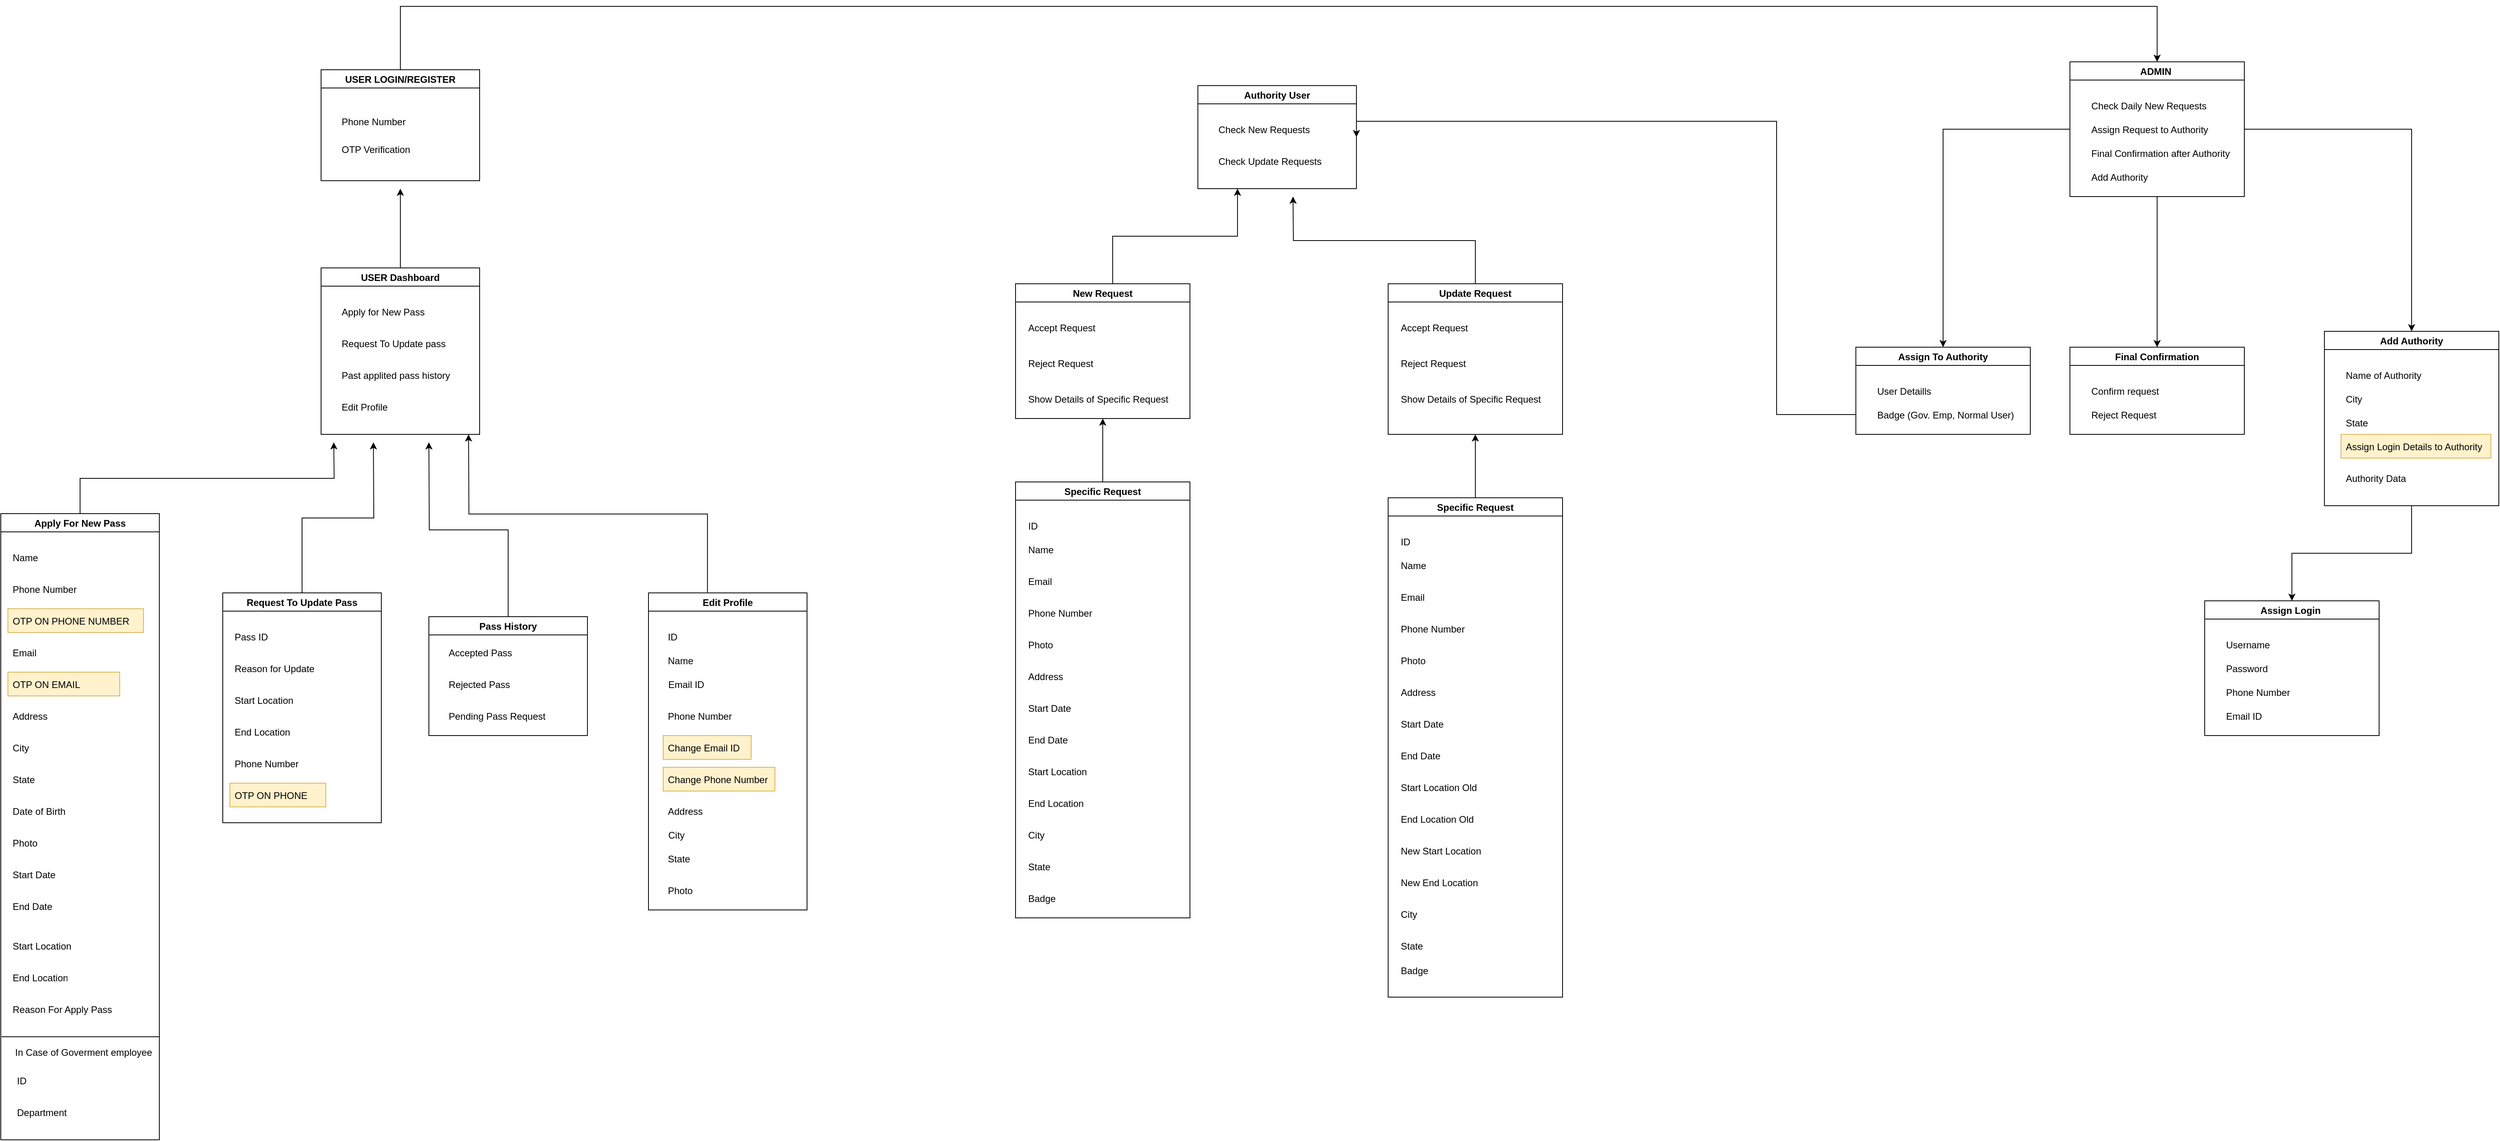 <mxfile version="16.5.1" type="device"><diagram id="7VQNl76mam01IdnFGiZD" name="Page-1"><mxGraphModel dx="2597" dy="597" grid="1" gridSize="10" guides="1" tooltips="1" connect="1" arrows="1" fold="1" page="1" pageScale="1" pageWidth="827" pageHeight="1169" math="0" shadow="0"><root><mxCell id="0"/><mxCell id="1" parent="0"/><mxCell id="PYWZmhZP_aeO1M8p3c6D-1" value="Authority User" style="swimlane;" parent="1" vertex="1"><mxGeometry x="80" y="190" width="200" height="130" as="geometry"/></mxCell><mxCell id="PYWZmhZP_aeO1M8p3c6D-2" value="Check New Requests" style="text;strokeColor=none;fillColor=none;align=left;verticalAlign=middle;spacingLeft=4;spacingRight=4;overflow=hidden;points=[[0,0.5],[1,0.5]];portConstraint=eastwest;rotatable=0;" parent="PYWZmhZP_aeO1M8p3c6D-1" vertex="1"><mxGeometry x="20" y="40" width="150" height="30" as="geometry"/></mxCell><mxCell id="PYWZmhZP_aeO1M8p3c6D-3" value="Check Update Requests" style="text;strokeColor=none;fillColor=none;align=left;verticalAlign=middle;spacingLeft=4;spacingRight=4;overflow=hidden;points=[[0,0.5],[1,0.5]];portConstraint=eastwest;rotatable=0;" parent="PYWZmhZP_aeO1M8p3c6D-1" vertex="1"><mxGeometry x="20" y="80" width="160" height="30" as="geometry"/></mxCell><mxCell id="PYWZmhZP_aeO1M8p3c6D-200" style="edgeStyle=orthogonalEdgeStyle;rounded=0;orthogonalLoop=1;jettySize=auto;html=1;entryX=0.25;entryY=1;entryDx=0;entryDy=0;exitX=0.557;exitY=-0.002;exitDx=0;exitDy=0;exitPerimeter=0;" parent="1" source="PYWZmhZP_aeO1M8p3c6D-5" target="PYWZmhZP_aeO1M8p3c6D-1" edge="1"><mxGeometry relative="1" as="geometry"/></mxCell><mxCell id="PYWZmhZP_aeO1M8p3c6D-5" value="New Request" style="swimlane;" parent="1" vertex="1"><mxGeometry x="-150" y="440" width="220" height="170" as="geometry"/></mxCell><mxCell id="PYWZmhZP_aeO1M8p3c6D-7" value="Accept Request" style="text;strokeColor=none;fillColor=none;align=left;verticalAlign=middle;spacingLeft=4;spacingRight=4;overflow=hidden;points=[[0,0.5],[1,0.5]];portConstraint=eastwest;rotatable=0;" parent="PYWZmhZP_aeO1M8p3c6D-5" vertex="1"><mxGeometry x="10" y="40" width="110" height="30" as="geometry"/></mxCell><mxCell id="PYWZmhZP_aeO1M8p3c6D-8" value="Reject Request" style="text;strokeColor=none;fillColor=none;align=left;verticalAlign=middle;spacingLeft=4;spacingRight=4;overflow=hidden;points=[[0,0.5],[1,0.5]];portConstraint=eastwest;rotatable=0;" parent="PYWZmhZP_aeO1M8p3c6D-5" vertex="1"><mxGeometry x="10" y="85" width="120" height="30" as="geometry"/></mxCell><mxCell id="PYWZmhZP_aeO1M8p3c6D-9" value="Show Details of Specific Request" style="text;strokeColor=none;fillColor=none;align=left;verticalAlign=middle;spacingLeft=4;spacingRight=4;overflow=hidden;points=[[0,0.5],[1,0.5]];portConstraint=eastwest;rotatable=0;" parent="PYWZmhZP_aeO1M8p3c6D-5" vertex="1"><mxGeometry x="10" y="130" width="190" height="30" as="geometry"/></mxCell><mxCell id="PYWZmhZP_aeO1M8p3c6D-201" style="edgeStyle=orthogonalEdgeStyle;rounded=0;orthogonalLoop=1;jettySize=auto;html=1;exitX=0.5;exitY=0;exitDx=0;exitDy=0;" parent="1" source="PYWZmhZP_aeO1M8p3c6D-12" edge="1"><mxGeometry relative="1" as="geometry"><mxPoint x="200" y="330" as="targetPoint"/></mxGeometry></mxCell><mxCell id="PYWZmhZP_aeO1M8p3c6D-12" value="Update Request" style="swimlane;" parent="1" vertex="1"><mxGeometry x="320" y="440" width="220" height="190" as="geometry"/></mxCell><mxCell id="PYWZmhZP_aeO1M8p3c6D-13" value="Accept Request" style="text;strokeColor=none;fillColor=none;align=left;verticalAlign=middle;spacingLeft=4;spacingRight=4;overflow=hidden;points=[[0,0.5],[1,0.5]];portConstraint=eastwest;rotatable=0;" parent="PYWZmhZP_aeO1M8p3c6D-12" vertex="1"><mxGeometry x="10" y="40" width="110" height="30" as="geometry"/></mxCell><mxCell id="PYWZmhZP_aeO1M8p3c6D-14" value="Reject Request" style="text;strokeColor=none;fillColor=none;align=left;verticalAlign=middle;spacingLeft=4;spacingRight=4;overflow=hidden;points=[[0,0.5],[1,0.5]];portConstraint=eastwest;rotatable=0;" parent="PYWZmhZP_aeO1M8p3c6D-12" vertex="1"><mxGeometry x="10" y="85" width="120" height="30" as="geometry"/></mxCell><mxCell id="PYWZmhZP_aeO1M8p3c6D-15" value="Show Details of Specific Request" style="text;strokeColor=none;fillColor=none;align=left;verticalAlign=middle;spacingLeft=4;spacingRight=4;overflow=hidden;points=[[0,0.5],[1,0.5]];portConstraint=eastwest;rotatable=0;" parent="PYWZmhZP_aeO1M8p3c6D-12" vertex="1"><mxGeometry x="10" y="130" width="190" height="30" as="geometry"/></mxCell><mxCell id="PYWZmhZP_aeO1M8p3c6D-198" style="edgeStyle=orthogonalEdgeStyle;rounded=0;orthogonalLoop=1;jettySize=auto;html=1;entryX=0.5;entryY=1;entryDx=0;entryDy=0;" parent="1" source="PYWZmhZP_aeO1M8p3c6D-17" target="PYWZmhZP_aeO1M8p3c6D-5" edge="1"><mxGeometry relative="1" as="geometry"/></mxCell><mxCell id="PYWZmhZP_aeO1M8p3c6D-17" value="Specific Request" style="swimlane;startSize=23;" parent="1" vertex="1"><mxGeometry x="-150" y="690" width="220" height="550" as="geometry"/></mxCell><mxCell id="PYWZmhZP_aeO1M8p3c6D-18" value="ID" style="text;strokeColor=none;fillColor=none;align=left;verticalAlign=middle;spacingLeft=4;spacingRight=4;overflow=hidden;points=[[0,0.5],[1,0.5]];portConstraint=eastwest;rotatable=0;" parent="PYWZmhZP_aeO1M8p3c6D-17" vertex="1"><mxGeometry x="10" y="40" width="110" height="30" as="geometry"/></mxCell><mxCell id="PYWZmhZP_aeO1M8p3c6D-19" value="Name" style="text;strokeColor=none;fillColor=none;align=left;verticalAlign=middle;spacingLeft=4;spacingRight=4;overflow=hidden;points=[[0,0.5],[1,0.5]];portConstraint=eastwest;rotatable=0;" parent="PYWZmhZP_aeO1M8p3c6D-17" vertex="1"><mxGeometry x="10" y="70" width="120" height="30" as="geometry"/></mxCell><mxCell id="PYWZmhZP_aeO1M8p3c6D-20" value="Email" style="text;strokeColor=none;fillColor=none;align=left;verticalAlign=middle;spacingLeft=4;spacingRight=4;overflow=hidden;points=[[0,0.5],[1,0.5]];portConstraint=eastwest;rotatable=0;" parent="PYWZmhZP_aeO1M8p3c6D-17" vertex="1"><mxGeometry x="10" y="110" width="190" height="30" as="geometry"/></mxCell><mxCell id="PYWZmhZP_aeO1M8p3c6D-24" value="Photo" style="text;strokeColor=none;fillColor=none;align=left;verticalAlign=middle;spacingLeft=4;spacingRight=4;overflow=hidden;points=[[0,0.5],[1,0.5]];portConstraint=eastwest;rotatable=0;" parent="PYWZmhZP_aeO1M8p3c6D-17" vertex="1"><mxGeometry x="10" y="190" width="190" height="30" as="geometry"/></mxCell><mxCell id="PYWZmhZP_aeO1M8p3c6D-23" value="Address" style="text;strokeColor=none;fillColor=none;align=left;verticalAlign=middle;spacingLeft=4;spacingRight=4;overflow=hidden;points=[[0,0.5],[1,0.5]];portConstraint=eastwest;rotatable=0;" parent="PYWZmhZP_aeO1M8p3c6D-17" vertex="1"><mxGeometry x="10" y="230" width="190" height="30" as="geometry"/></mxCell><mxCell id="PYWZmhZP_aeO1M8p3c6D-22" value="Phone Number" style="text;strokeColor=none;fillColor=none;align=left;verticalAlign=middle;spacingLeft=4;spacingRight=4;overflow=hidden;points=[[0,0.5],[1,0.5]];portConstraint=eastwest;rotatable=0;" parent="PYWZmhZP_aeO1M8p3c6D-17" vertex="1"><mxGeometry x="10" y="150" width="190" height="30" as="geometry"/></mxCell><mxCell id="PYWZmhZP_aeO1M8p3c6D-25" value="Start Date" style="text;strokeColor=none;fillColor=none;align=left;verticalAlign=middle;spacingLeft=4;spacingRight=4;overflow=hidden;points=[[0,0.5],[1,0.5]];portConstraint=eastwest;rotatable=0;" parent="PYWZmhZP_aeO1M8p3c6D-17" vertex="1"><mxGeometry x="10" y="270" width="190" height="30" as="geometry"/></mxCell><mxCell id="PYWZmhZP_aeO1M8p3c6D-26" value="End Date" style="text;strokeColor=none;fillColor=none;align=left;verticalAlign=middle;spacingLeft=4;spacingRight=4;overflow=hidden;points=[[0,0.5],[1,0.5]];portConstraint=eastwest;rotatable=0;" parent="PYWZmhZP_aeO1M8p3c6D-17" vertex="1"><mxGeometry x="10" y="310" width="190" height="30" as="geometry"/></mxCell><mxCell id="PYWZmhZP_aeO1M8p3c6D-27" value="Start Location" style="text;strokeColor=none;fillColor=none;align=left;verticalAlign=middle;spacingLeft=4;spacingRight=4;overflow=hidden;points=[[0,0.5],[1,0.5]];portConstraint=eastwest;rotatable=0;" parent="PYWZmhZP_aeO1M8p3c6D-17" vertex="1"><mxGeometry x="10" y="350" width="190" height="30" as="geometry"/></mxCell><mxCell id="PYWZmhZP_aeO1M8p3c6D-28" value="End Location" style="text;strokeColor=none;fillColor=none;align=left;verticalAlign=middle;spacingLeft=4;spacingRight=4;overflow=hidden;points=[[0,0.5],[1,0.5]];portConstraint=eastwest;rotatable=0;" parent="PYWZmhZP_aeO1M8p3c6D-17" vertex="1"><mxGeometry x="10" y="390" width="190" height="30" as="geometry"/></mxCell><mxCell id="PYWZmhZP_aeO1M8p3c6D-30" value="City" style="text;strokeColor=none;fillColor=none;align=left;verticalAlign=middle;spacingLeft=4;spacingRight=4;overflow=hidden;points=[[0,0.5],[1,0.5]];portConstraint=eastwest;rotatable=0;" parent="PYWZmhZP_aeO1M8p3c6D-17" vertex="1"><mxGeometry x="10" y="430" width="190" height="30" as="geometry"/></mxCell><mxCell id="PYWZmhZP_aeO1M8p3c6D-31" value="State" style="text;strokeColor=none;fillColor=none;align=left;verticalAlign=middle;spacingLeft=4;spacingRight=4;overflow=hidden;points=[[0,0.5],[1,0.5]];portConstraint=eastwest;rotatable=0;" parent="PYWZmhZP_aeO1M8p3c6D-17" vertex="1"><mxGeometry x="10" y="470" width="190" height="30" as="geometry"/></mxCell><mxCell id="PYWZmhZP_aeO1M8p3c6D-160" value="Badge" style="text;strokeColor=none;fillColor=none;align=left;verticalAlign=middle;spacingLeft=4;spacingRight=4;overflow=hidden;points=[[0,0.5],[1,0.5]];portConstraint=eastwest;rotatable=0;" parent="PYWZmhZP_aeO1M8p3c6D-17" vertex="1"><mxGeometry x="10" y="510" width="190" height="30" as="geometry"/></mxCell><mxCell id="PYWZmhZP_aeO1M8p3c6D-199" style="edgeStyle=orthogonalEdgeStyle;rounded=0;orthogonalLoop=1;jettySize=auto;html=1;entryX=0.5;entryY=1;entryDx=0;entryDy=0;" parent="1" source="PYWZmhZP_aeO1M8p3c6D-32" target="PYWZmhZP_aeO1M8p3c6D-12" edge="1"><mxGeometry relative="1" as="geometry"/></mxCell><mxCell id="PYWZmhZP_aeO1M8p3c6D-32" value="Specific Request" style="swimlane;startSize=23;" parent="1" vertex="1"><mxGeometry x="320" y="710" width="220" height="630" as="geometry"/></mxCell><mxCell id="PYWZmhZP_aeO1M8p3c6D-33" value="ID" style="text;strokeColor=none;fillColor=none;align=left;verticalAlign=middle;spacingLeft=4;spacingRight=4;overflow=hidden;points=[[0,0.5],[1,0.5]];portConstraint=eastwest;rotatable=0;" parent="PYWZmhZP_aeO1M8p3c6D-32" vertex="1"><mxGeometry x="10" y="40" width="110" height="30" as="geometry"/></mxCell><mxCell id="PYWZmhZP_aeO1M8p3c6D-34" value="Name" style="text;strokeColor=none;fillColor=none;align=left;verticalAlign=middle;spacingLeft=4;spacingRight=4;overflow=hidden;points=[[0,0.5],[1,0.5]];portConstraint=eastwest;rotatable=0;" parent="PYWZmhZP_aeO1M8p3c6D-32" vertex="1"><mxGeometry x="10" y="70" width="120" height="30" as="geometry"/></mxCell><mxCell id="PYWZmhZP_aeO1M8p3c6D-35" value="Email" style="text;strokeColor=none;fillColor=none;align=left;verticalAlign=middle;spacingLeft=4;spacingRight=4;overflow=hidden;points=[[0,0.5],[1,0.5]];portConstraint=eastwest;rotatable=0;" parent="PYWZmhZP_aeO1M8p3c6D-32" vertex="1"><mxGeometry x="10" y="110" width="190" height="30" as="geometry"/></mxCell><mxCell id="PYWZmhZP_aeO1M8p3c6D-36" value="Photo" style="text;strokeColor=none;fillColor=none;align=left;verticalAlign=middle;spacingLeft=4;spacingRight=4;overflow=hidden;points=[[0,0.5],[1,0.5]];portConstraint=eastwest;rotatable=0;" parent="PYWZmhZP_aeO1M8p3c6D-32" vertex="1"><mxGeometry x="10" y="190" width="190" height="30" as="geometry"/></mxCell><mxCell id="PYWZmhZP_aeO1M8p3c6D-37" value="Address" style="text;strokeColor=none;fillColor=none;align=left;verticalAlign=middle;spacingLeft=4;spacingRight=4;overflow=hidden;points=[[0,0.5],[1,0.5]];portConstraint=eastwest;rotatable=0;" parent="PYWZmhZP_aeO1M8p3c6D-32" vertex="1"><mxGeometry x="10" y="230" width="190" height="30" as="geometry"/></mxCell><mxCell id="PYWZmhZP_aeO1M8p3c6D-38" value="Phone Number" style="text;strokeColor=none;fillColor=none;align=left;verticalAlign=middle;spacingLeft=4;spacingRight=4;overflow=hidden;points=[[0,0.5],[1,0.5]];portConstraint=eastwest;rotatable=0;" parent="PYWZmhZP_aeO1M8p3c6D-32" vertex="1"><mxGeometry x="10" y="150" width="190" height="30" as="geometry"/></mxCell><mxCell id="PYWZmhZP_aeO1M8p3c6D-39" value="Start Date" style="text;strokeColor=none;fillColor=none;align=left;verticalAlign=middle;spacingLeft=4;spacingRight=4;overflow=hidden;points=[[0,0.5],[1,0.5]];portConstraint=eastwest;rotatable=0;" parent="PYWZmhZP_aeO1M8p3c6D-32" vertex="1"><mxGeometry x="10" y="270" width="190" height="30" as="geometry"/></mxCell><mxCell id="PYWZmhZP_aeO1M8p3c6D-40" value="End Date" style="text;strokeColor=none;fillColor=none;align=left;verticalAlign=middle;spacingLeft=4;spacingRight=4;overflow=hidden;points=[[0,0.5],[1,0.5]];portConstraint=eastwest;rotatable=0;" parent="PYWZmhZP_aeO1M8p3c6D-32" vertex="1"><mxGeometry x="10" y="310" width="190" height="30" as="geometry"/></mxCell><mxCell id="PYWZmhZP_aeO1M8p3c6D-41" value="Start Location Old" style="text;strokeColor=none;fillColor=none;align=left;verticalAlign=middle;spacingLeft=4;spacingRight=4;overflow=hidden;points=[[0,0.5],[1,0.5]];portConstraint=eastwest;rotatable=0;" parent="PYWZmhZP_aeO1M8p3c6D-32" vertex="1"><mxGeometry x="10" y="350" width="190" height="30" as="geometry"/></mxCell><mxCell id="PYWZmhZP_aeO1M8p3c6D-42" value="End Location Old" style="text;strokeColor=none;fillColor=none;align=left;verticalAlign=middle;spacingLeft=4;spacingRight=4;overflow=hidden;points=[[0,0.5],[1,0.5]];portConstraint=eastwest;rotatable=0;" parent="PYWZmhZP_aeO1M8p3c6D-32" vertex="1"><mxGeometry x="10" y="390" width="190" height="30" as="geometry"/></mxCell><mxCell id="PYWZmhZP_aeO1M8p3c6D-43" value="New Start Location" style="text;strokeColor=none;fillColor=none;align=left;verticalAlign=middle;spacingLeft=4;spacingRight=4;overflow=hidden;points=[[0,0.5],[1,0.5]];portConstraint=eastwest;rotatable=0;" parent="PYWZmhZP_aeO1M8p3c6D-32" vertex="1"><mxGeometry x="10" y="430" width="190" height="30" as="geometry"/></mxCell><mxCell id="PYWZmhZP_aeO1M8p3c6D-44" value="New End Location" style="text;strokeColor=none;fillColor=none;align=left;verticalAlign=middle;spacingLeft=4;spacingRight=4;overflow=hidden;points=[[0,0.5],[1,0.5]];portConstraint=eastwest;rotatable=0;" parent="PYWZmhZP_aeO1M8p3c6D-32" vertex="1"><mxGeometry x="10" y="470" width="190" height="30" as="geometry"/></mxCell><mxCell id="PYWZmhZP_aeO1M8p3c6D-46" value="City" style="text;strokeColor=none;fillColor=none;align=left;verticalAlign=middle;spacingLeft=4;spacingRight=4;overflow=hidden;points=[[0,0.5],[1,0.5]];portConstraint=eastwest;rotatable=0;" parent="PYWZmhZP_aeO1M8p3c6D-32" vertex="1"><mxGeometry x="10" y="510" width="190" height="30" as="geometry"/></mxCell><mxCell id="PYWZmhZP_aeO1M8p3c6D-47" value="State" style="text;strokeColor=none;fillColor=none;align=left;verticalAlign=middle;spacingLeft=4;spacingRight=4;overflow=hidden;points=[[0,0.5],[1,0.5]];portConstraint=eastwest;rotatable=0;" parent="PYWZmhZP_aeO1M8p3c6D-32" vertex="1"><mxGeometry x="10" y="550" width="190" height="30" as="geometry"/></mxCell><mxCell id="PYWZmhZP_aeO1M8p3c6D-161" value="Badge" style="text;strokeColor=none;fillColor=none;align=left;verticalAlign=middle;spacingLeft=4;spacingRight=4;overflow=hidden;points=[[0,0.5],[1,0.5]];portConstraint=eastwest;rotatable=0;" parent="PYWZmhZP_aeO1M8p3c6D-32" vertex="1"><mxGeometry x="10" y="581" width="190" height="30" as="geometry"/></mxCell><mxCell id="PYWZmhZP_aeO1M8p3c6D-190" style="edgeStyle=orthogonalEdgeStyle;rounded=0;orthogonalLoop=1;jettySize=auto;html=1;entryX=0.5;entryY=0;entryDx=0;entryDy=0;" parent="1" source="PYWZmhZP_aeO1M8p3c6D-105" target="PYWZmhZP_aeO1M8p3c6D-159" edge="1"><mxGeometry relative="1" as="geometry"><Array as="points"><mxPoint x="-926" y="90"/><mxPoint x="1290" y="90"/></Array></mxGeometry></mxCell><mxCell id="PYWZmhZP_aeO1M8p3c6D-105" value="USER LOGIN/REGISTER" style="swimlane;" parent="1" vertex="1"><mxGeometry x="-1026" y="170" width="200" height="140" as="geometry"/></mxCell><mxCell id="PYWZmhZP_aeO1M8p3c6D-106" value="Phone Number" style="text;strokeColor=none;fillColor=none;align=left;verticalAlign=middle;spacingLeft=4;spacingRight=4;overflow=hidden;points=[[0,0.5],[1,0.5]];portConstraint=eastwest;rotatable=0;" parent="PYWZmhZP_aeO1M8p3c6D-105" vertex="1"><mxGeometry x="20" y="50" width="110" height="30" as="geometry"/></mxCell><mxCell id="PYWZmhZP_aeO1M8p3c6D-107" value="OTP Verification" style="text;strokeColor=none;fillColor=none;align=left;verticalAlign=middle;spacingLeft=4;spacingRight=4;overflow=hidden;points=[[0,0.5],[1,0.5]];portConstraint=eastwest;rotatable=0;" parent="PYWZmhZP_aeO1M8p3c6D-105" vertex="1"><mxGeometry x="20" y="85" width="110" height="30" as="geometry"/></mxCell><mxCell id="PYWZmhZP_aeO1M8p3c6D-175" style="edgeStyle=orthogonalEdgeStyle;rounded=0;orthogonalLoop=1;jettySize=auto;html=1;" parent="1" source="PYWZmhZP_aeO1M8p3c6D-112" edge="1"><mxGeometry relative="1" as="geometry"><mxPoint x="-926.0" y="320" as="targetPoint"/></mxGeometry></mxCell><mxCell id="PYWZmhZP_aeO1M8p3c6D-112" value="USER Dashboard" style="swimlane;" parent="1" vertex="1"><mxGeometry x="-1026" y="420" width="200" height="210" as="geometry"/></mxCell><mxCell id="PYWZmhZP_aeO1M8p3c6D-113" value="Apply for New Pass" style="text;strokeColor=none;fillColor=none;align=left;verticalAlign=middle;spacingLeft=4;spacingRight=4;overflow=hidden;points=[[0,0.5],[1,0.5]];portConstraint=eastwest;rotatable=0;" parent="PYWZmhZP_aeO1M8p3c6D-112" vertex="1"><mxGeometry x="20" y="40" width="140" height="30" as="geometry"/></mxCell><mxCell id="PYWZmhZP_aeO1M8p3c6D-114" value="Past applited pass history" style="text;align=left;verticalAlign=middle;spacingLeft=4;spacingRight=4;overflow=hidden;points=[[0,0.5],[1,0.5]];portConstraint=eastwest;rotatable=0;" parent="PYWZmhZP_aeO1M8p3c6D-112" vertex="1"><mxGeometry x="20" y="120" width="160" height="30" as="geometry"/></mxCell><mxCell id="PYWZmhZP_aeO1M8p3c6D-115" value="Request To Update pass" style="text;strokeColor=none;fillColor=none;align=left;verticalAlign=middle;spacingLeft=4;spacingRight=4;overflow=hidden;points=[[0,0.5],[1,0.5]];portConstraint=eastwest;rotatable=0;" parent="PYWZmhZP_aeO1M8p3c6D-112" vertex="1"><mxGeometry x="20" y="80" width="150" height="30" as="geometry"/></mxCell><mxCell id="PYWZmhZP_aeO1M8p3c6D-116" value="Edit Profile" style="text;strokeColor=none;fillColor=none;align=left;verticalAlign=middle;spacingLeft=4;spacingRight=4;overflow=hidden;points=[[0,0.5],[1,0.5]];portConstraint=eastwest;rotatable=0;" parent="PYWZmhZP_aeO1M8p3c6D-112" vertex="1"><mxGeometry x="20" y="160" width="160" height="30" as="geometry"/></mxCell><mxCell id="PYWZmhZP_aeO1M8p3c6D-171" style="edgeStyle=orthogonalEdgeStyle;rounded=0;orthogonalLoop=1;jettySize=auto;html=1;exitX=0.5;exitY=0;exitDx=0;exitDy=0;" parent="1" source="PYWZmhZP_aeO1M8p3c6D-117" edge="1"><mxGeometry relative="1" as="geometry"><mxPoint x="-1010" y="640" as="targetPoint"/></mxGeometry></mxCell><mxCell id="PYWZmhZP_aeO1M8p3c6D-117" value="Apply For New Pass" style="swimlane;" parent="1" vertex="1"><mxGeometry x="-1430" y="730" width="200" height="790" as="geometry"/></mxCell><mxCell id="PYWZmhZP_aeO1M8p3c6D-118" value="Name" style="text;strokeColor=none;fillColor=none;align=left;verticalAlign=middle;spacingLeft=4;spacingRight=4;overflow=hidden;points=[[0,0.5],[1,0.5]];portConstraint=eastwest;rotatable=0;" parent="PYWZmhZP_aeO1M8p3c6D-117" vertex="1"><mxGeometry x="9" y="40" width="80" height="30" as="geometry"/></mxCell><mxCell id="PYWZmhZP_aeO1M8p3c6D-119" value="Email" style="text;strokeColor=none;fillColor=none;align=left;verticalAlign=middle;spacingLeft=4;spacingRight=4;overflow=hidden;points=[[0,0.5],[1,0.5]];portConstraint=eastwest;rotatable=0;" parent="PYWZmhZP_aeO1M8p3c6D-117" vertex="1"><mxGeometry x="9" y="160" width="80" height="30" as="geometry"/></mxCell><mxCell id="PYWZmhZP_aeO1M8p3c6D-120" value="OTP ON PHONE NUMBER" style="text;strokeColor=#d6b656;fillColor=#fff2cc;align=left;verticalAlign=middle;spacingLeft=4;spacingRight=4;overflow=hidden;points=[[0,0.5],[1,0.5]];portConstraint=eastwest;rotatable=0;" parent="PYWZmhZP_aeO1M8p3c6D-117" vertex="1"><mxGeometry x="9" y="120" width="171" height="30" as="geometry"/></mxCell><mxCell id="PYWZmhZP_aeO1M8p3c6D-121" value="Phone Number" style="text;strokeColor=none;fillColor=none;align=left;verticalAlign=middle;spacingLeft=4;spacingRight=4;overflow=hidden;points=[[0,0.5],[1,0.5]];portConstraint=eastwest;rotatable=0;" parent="PYWZmhZP_aeO1M8p3c6D-117" vertex="1"><mxGeometry x="9" y="80" width="121" height="30" as="geometry"/></mxCell><mxCell id="PYWZmhZP_aeO1M8p3c6D-122" value="OTP ON EMAIL" style="text;strokeColor=#d6b656;fillColor=#fff2cc;align=left;verticalAlign=middle;spacingLeft=4;spacingRight=4;overflow=hidden;points=[[0,0.5],[1,0.5]];portConstraint=eastwest;rotatable=0;" parent="PYWZmhZP_aeO1M8p3c6D-117" vertex="1"><mxGeometry x="9" y="200" width="141" height="30" as="geometry"/></mxCell><mxCell id="PYWZmhZP_aeO1M8p3c6D-123" value="Address" style="text;strokeColor=none;fillColor=none;align=left;verticalAlign=middle;spacingLeft=4;spacingRight=4;overflow=hidden;points=[[0,0.5],[1,0.5]];portConstraint=eastwest;rotatable=0;" parent="PYWZmhZP_aeO1M8p3c6D-117" vertex="1"><mxGeometry x="9" y="240" width="80" height="30" as="geometry"/></mxCell><mxCell id="PYWZmhZP_aeO1M8p3c6D-124" value="City" style="text;strokeColor=none;fillColor=none;align=left;verticalAlign=middle;spacingLeft=4;spacingRight=4;overflow=hidden;points=[[0,0.5],[1,0.5]];portConstraint=eastwest;rotatable=0;" parent="PYWZmhZP_aeO1M8p3c6D-117" vertex="1"><mxGeometry x="9" y="280" width="80" height="30" as="geometry"/></mxCell><mxCell id="PYWZmhZP_aeO1M8p3c6D-125" value="State" style="text;strokeColor=none;fillColor=none;align=left;verticalAlign=middle;spacingLeft=4;spacingRight=4;overflow=hidden;points=[[0,0.5],[1,0.5]];portConstraint=eastwest;rotatable=0;" parent="PYWZmhZP_aeO1M8p3c6D-117" vertex="1"><mxGeometry x="9" y="320" width="80" height="30" as="geometry"/></mxCell><mxCell id="PYWZmhZP_aeO1M8p3c6D-126" value="Date of Birth" style="text;strokeColor=none;fillColor=none;align=left;verticalAlign=middle;spacingLeft=4;spacingRight=4;overflow=hidden;points=[[0,0.5],[1,0.5]];portConstraint=eastwest;rotatable=0;" parent="PYWZmhZP_aeO1M8p3c6D-117" vertex="1"><mxGeometry x="9" y="360" width="80" height="30" as="geometry"/></mxCell><mxCell id="PYWZmhZP_aeO1M8p3c6D-127" value="Photo" style="text;strokeColor=none;fillColor=none;align=left;verticalAlign=middle;spacingLeft=4;spacingRight=4;overflow=hidden;points=[[0,0.5],[1,0.5]];portConstraint=eastwest;rotatable=0;" parent="PYWZmhZP_aeO1M8p3c6D-117" vertex="1"><mxGeometry x="9" y="400" width="80" height="30" as="geometry"/></mxCell><mxCell id="PYWZmhZP_aeO1M8p3c6D-128" value="Start Date" style="text;strokeColor=none;fillColor=none;align=left;verticalAlign=middle;spacingLeft=4;spacingRight=4;overflow=hidden;points=[[0,0.5],[1,0.5]];portConstraint=eastwest;rotatable=0;" parent="PYWZmhZP_aeO1M8p3c6D-117" vertex="1"><mxGeometry x="9" y="440" width="80" height="30" as="geometry"/></mxCell><mxCell id="PYWZmhZP_aeO1M8p3c6D-129" value="End Date" style="text;strokeColor=none;fillColor=none;align=left;verticalAlign=middle;spacingLeft=4;spacingRight=4;overflow=hidden;points=[[0,0.5],[1,0.5]];portConstraint=eastwest;rotatable=0;" parent="PYWZmhZP_aeO1M8p3c6D-117" vertex="1"><mxGeometry x="9" y="480" width="80" height="30" as="geometry"/></mxCell><mxCell id="PYWZmhZP_aeO1M8p3c6D-130" value="Start Location" style="text;strokeColor=none;fillColor=none;align=left;verticalAlign=middle;spacingLeft=4;spacingRight=4;overflow=hidden;points=[[0,0.5],[1,0.5]];portConstraint=eastwest;rotatable=0;" parent="PYWZmhZP_aeO1M8p3c6D-117" vertex="1"><mxGeometry x="9" y="530" width="91" height="30" as="geometry"/></mxCell><mxCell id="PYWZmhZP_aeO1M8p3c6D-131" value="End Location" style="text;strokeColor=none;fillColor=none;align=left;verticalAlign=middle;spacingLeft=4;spacingRight=4;overflow=hidden;points=[[0,0.5],[1,0.5]];portConstraint=eastwest;rotatable=0;" parent="PYWZmhZP_aeO1M8p3c6D-117" vertex="1"><mxGeometry x="9" y="570" width="80" height="30" as="geometry"/></mxCell><mxCell id="PYWZmhZP_aeO1M8p3c6D-132" value="Reason For Apply Pass" style="text;strokeColor=none;fillColor=none;align=left;verticalAlign=middle;spacingLeft=4;spacingRight=4;overflow=hidden;points=[[0,0.5],[1,0.5]];portConstraint=eastwest;rotatable=0;" parent="PYWZmhZP_aeO1M8p3c6D-117" vertex="1"><mxGeometry x="9" y="610" width="145.5" height="30" as="geometry"/></mxCell><mxCell id="PYWZmhZP_aeO1M8p3c6D-133" value="" style="endArrow=none;html=1;rounded=0;" parent="PYWZmhZP_aeO1M8p3c6D-117" edge="1"><mxGeometry width="50" height="50" relative="1" as="geometry"><mxPoint x="1" y="660" as="sourcePoint"/><mxPoint x="200" y="660" as="targetPoint"/><Array as="points"><mxPoint x="100" y="660"/></Array></mxGeometry></mxCell><mxCell id="PYWZmhZP_aeO1M8p3c6D-134" value="In Case of Goverment employee" style="text;html=1;align=center;verticalAlign=middle;resizable=0;points=[];autosize=1;strokeColor=none;fillColor=none;" parent="PYWZmhZP_aeO1M8p3c6D-117" vertex="1"><mxGeometry x="9" y="670" width="190" height="20" as="geometry"/></mxCell><mxCell id="PYWZmhZP_aeO1M8p3c6D-135" value="ID" style="text;strokeColor=none;fillColor=none;align=left;verticalAlign=middle;spacingLeft=4;spacingRight=4;overflow=hidden;points=[[0,0.5],[1,0.5]];portConstraint=eastwest;rotatable=0;" parent="PYWZmhZP_aeO1M8p3c6D-117" vertex="1"><mxGeometry x="14.5" y="700" width="80" height="30" as="geometry"/></mxCell><mxCell id="PYWZmhZP_aeO1M8p3c6D-136" value="Department" style="text;strokeColor=none;fillColor=none;align=left;verticalAlign=middle;spacingLeft=4;spacingRight=4;overflow=hidden;points=[[0,0.5],[1,0.5]];portConstraint=eastwest;rotatable=0;" parent="PYWZmhZP_aeO1M8p3c6D-117" vertex="1"><mxGeometry x="14.5" y="740" width="80" height="30" as="geometry"/></mxCell><mxCell id="PYWZmhZP_aeO1M8p3c6D-172" style="edgeStyle=orthogonalEdgeStyle;rounded=0;orthogonalLoop=1;jettySize=auto;html=1;" parent="1" source="PYWZmhZP_aeO1M8p3c6D-137" edge="1"><mxGeometry relative="1" as="geometry"><mxPoint x="-960" y="640" as="targetPoint"/></mxGeometry></mxCell><mxCell id="PYWZmhZP_aeO1M8p3c6D-137" value="Request To Update Pass" style="swimlane;" parent="1" vertex="1"><mxGeometry x="-1150" y="830" width="200" height="290" as="geometry"/></mxCell><mxCell id="PYWZmhZP_aeO1M8p3c6D-138" value="Pass ID" style="text;strokeColor=none;fillColor=none;align=left;verticalAlign=middle;spacingLeft=4;spacingRight=4;overflow=hidden;points=[[0,0.5],[1,0.5]];portConstraint=eastwest;rotatable=0;" parent="PYWZmhZP_aeO1M8p3c6D-137" vertex="1"><mxGeometry x="9" y="40" width="80" height="30" as="geometry"/></mxCell><mxCell id="PYWZmhZP_aeO1M8p3c6D-139" value="Reason for Update" style="text;strokeColor=none;fillColor=none;align=left;verticalAlign=middle;spacingLeft=4;spacingRight=4;overflow=hidden;points=[[0,0.5],[1,0.5]];portConstraint=eastwest;rotatable=0;" parent="PYWZmhZP_aeO1M8p3c6D-137" vertex="1"><mxGeometry x="9" y="80" width="121" height="30" as="geometry"/></mxCell><mxCell id="PYWZmhZP_aeO1M8p3c6D-140" value="Start Location" style="text;strokeColor=none;fillColor=none;align=left;verticalAlign=middle;spacingLeft=4;spacingRight=4;overflow=hidden;points=[[0,0.5],[1,0.5]];portConstraint=eastwest;rotatable=0;" parent="PYWZmhZP_aeO1M8p3c6D-137" vertex="1"><mxGeometry x="9" y="120" width="101" height="30" as="geometry"/></mxCell><mxCell id="PYWZmhZP_aeO1M8p3c6D-141" value="End Location" style="text;strokeColor=none;fillColor=none;align=left;verticalAlign=middle;spacingLeft=4;spacingRight=4;overflow=hidden;points=[[0,0.5],[1,0.5]];portConstraint=eastwest;rotatable=0;" parent="PYWZmhZP_aeO1M8p3c6D-137" vertex="1"><mxGeometry x="9" y="160" width="111" height="30" as="geometry"/></mxCell><mxCell id="PYWZmhZP_aeO1M8p3c6D-142" value="Phone Number" style="text;strokeColor=none;fillColor=none;align=left;verticalAlign=middle;spacingLeft=4;spacingRight=4;overflow=hidden;points=[[0,0.5],[1,0.5]];portConstraint=eastwest;rotatable=0;" parent="PYWZmhZP_aeO1M8p3c6D-137" vertex="1"><mxGeometry x="9" y="200" width="121" height="30" as="geometry"/></mxCell><mxCell id="PYWZmhZP_aeO1M8p3c6D-143" value="OTP ON PHONE" style="text;strokeColor=#d6b656;fillColor=#fff2cc;align=left;verticalAlign=middle;spacingLeft=4;spacingRight=4;overflow=hidden;points=[[0,0.5],[1,0.5]];portConstraint=eastwest;rotatable=0;" parent="PYWZmhZP_aeO1M8p3c6D-137" vertex="1"><mxGeometry x="9" y="240" width="121" height="30" as="geometry"/></mxCell><mxCell id="PYWZmhZP_aeO1M8p3c6D-173" style="edgeStyle=orthogonalEdgeStyle;rounded=0;orthogonalLoop=1;jettySize=auto;html=1;" parent="1" source="PYWZmhZP_aeO1M8p3c6D-144" edge="1"><mxGeometry relative="1" as="geometry"><mxPoint x="-890" y="640" as="targetPoint"/></mxGeometry></mxCell><mxCell id="PYWZmhZP_aeO1M8p3c6D-144" value="Pass History" style="swimlane;" parent="1" vertex="1"><mxGeometry x="-890" y="860" width="200" height="150" as="geometry"/></mxCell><mxCell id="PYWZmhZP_aeO1M8p3c6D-145" value="Accepted Pass" style="text;strokeColor=none;fillColor=none;align=left;verticalAlign=middle;spacingLeft=4;spacingRight=4;overflow=hidden;points=[[0,0.5],[1,0.5]];portConstraint=eastwest;rotatable=0;" parent="PYWZmhZP_aeO1M8p3c6D-144" vertex="1"><mxGeometry x="19" y="30" width="111" height="30" as="geometry"/></mxCell><mxCell id="PYWZmhZP_aeO1M8p3c6D-146" value="Pending Pass Request" style="text;strokeColor=none;fillColor=none;align=left;verticalAlign=middle;spacingLeft=4;spacingRight=4;overflow=hidden;points=[[0,0.5],[1,0.5]];portConstraint=eastwest;rotatable=0;" parent="PYWZmhZP_aeO1M8p3c6D-144" vertex="1"><mxGeometry x="19" y="110" width="141" height="30" as="geometry"/></mxCell><mxCell id="PYWZmhZP_aeO1M8p3c6D-147" value="Rejected Pass" style="text;strokeColor=none;fillColor=none;align=left;verticalAlign=middle;spacingLeft=4;spacingRight=4;overflow=hidden;points=[[0,0.5],[1,0.5]];portConstraint=eastwest;rotatable=0;" parent="PYWZmhZP_aeO1M8p3c6D-144" vertex="1"><mxGeometry x="19" y="70" width="91" height="30" as="geometry"/></mxCell><mxCell id="PYWZmhZP_aeO1M8p3c6D-174" style="edgeStyle=orthogonalEdgeStyle;rounded=0;orthogonalLoop=1;jettySize=auto;html=1;exitX=0.372;exitY=-0.002;exitDx=0;exitDy=0;exitPerimeter=0;" parent="1" source="PYWZmhZP_aeO1M8p3c6D-148" edge="1"><mxGeometry relative="1" as="geometry"><mxPoint x="-840" y="630" as="targetPoint"/></mxGeometry></mxCell><mxCell id="PYWZmhZP_aeO1M8p3c6D-148" value="Edit Profile" style="swimlane;" parent="1" vertex="1"><mxGeometry x="-613" y="830" width="200" height="400" as="geometry"/></mxCell><mxCell id="PYWZmhZP_aeO1M8p3c6D-149" value="Name" style="text;strokeColor=none;fillColor=none;align=left;verticalAlign=middle;spacingLeft=4;spacingRight=4;overflow=hidden;points=[[0,0.5],[1,0.5]];portConstraint=eastwest;rotatable=0;" parent="PYWZmhZP_aeO1M8p3c6D-148" vertex="1"><mxGeometry x="18.5" y="70" width="80" height="30" as="geometry"/></mxCell><mxCell id="PYWZmhZP_aeO1M8p3c6D-150" value="Email ID" style="text;strokeColor=none;fillColor=none;align=left;verticalAlign=middle;spacingLeft=4;spacingRight=4;overflow=hidden;points=[[0,0.5],[1,0.5]];portConstraint=eastwest;rotatable=0;" parent="PYWZmhZP_aeO1M8p3c6D-148" vertex="1"><mxGeometry x="19" y="100" width="80" height="30" as="geometry"/></mxCell><mxCell id="PYWZmhZP_aeO1M8p3c6D-151" value="Phone Number" style="text;strokeColor=none;fillColor=none;align=left;verticalAlign=middle;spacingLeft=4;spacingRight=4;overflow=hidden;points=[[0,0.5],[1,0.5]];portConstraint=eastwest;rotatable=0;" parent="PYWZmhZP_aeO1M8p3c6D-148" vertex="1"><mxGeometry x="18.5" y="140" width="101" height="30" as="geometry"/></mxCell><mxCell id="PYWZmhZP_aeO1M8p3c6D-152" value="Change Email ID" style="text;strokeColor=#d6b656;fillColor=#fff2cc;align=left;verticalAlign=middle;spacingLeft=4;spacingRight=4;overflow=hidden;points=[[0,0.5],[1,0.5]];portConstraint=eastwest;rotatable=0;" parent="PYWZmhZP_aeO1M8p3c6D-148" vertex="1"><mxGeometry x="18.5" y="180" width="111" height="30" as="geometry"/></mxCell><mxCell id="PYWZmhZP_aeO1M8p3c6D-153" value="Change Phone Number" style="text;strokeColor=#d6b656;fillColor=#fff2cc;align=left;verticalAlign=middle;spacingLeft=4;spacingRight=4;overflow=hidden;points=[[0,0.5],[1,0.5]];portConstraint=eastwest;rotatable=0;" parent="PYWZmhZP_aeO1M8p3c6D-148" vertex="1"><mxGeometry x="18.5" y="220" width="141" height="30" as="geometry"/></mxCell><mxCell id="PYWZmhZP_aeO1M8p3c6D-154" value="Address" style="text;strokeColor=none;fillColor=none;align=left;verticalAlign=middle;spacingLeft=4;spacingRight=4;overflow=hidden;points=[[0,0.5],[1,0.5]];portConstraint=eastwest;rotatable=0;" parent="PYWZmhZP_aeO1M8p3c6D-148" vertex="1"><mxGeometry x="18.5" y="260" width="80" height="30" as="geometry"/></mxCell><mxCell id="PYWZmhZP_aeO1M8p3c6D-155" value="City" style="text;strokeColor=none;fillColor=none;align=left;verticalAlign=middle;spacingLeft=4;spacingRight=4;overflow=hidden;points=[[0,0.5],[1,0.5]];portConstraint=eastwest;rotatable=0;" parent="PYWZmhZP_aeO1M8p3c6D-148" vertex="1"><mxGeometry x="19" y="290" width="80" height="30" as="geometry"/></mxCell><mxCell id="PYWZmhZP_aeO1M8p3c6D-156" value="State" style="text;strokeColor=none;fillColor=none;align=left;verticalAlign=middle;spacingLeft=4;spacingRight=4;overflow=hidden;points=[[0,0.5],[1,0.5]];portConstraint=eastwest;rotatable=0;" parent="PYWZmhZP_aeO1M8p3c6D-148" vertex="1"><mxGeometry x="18.5" y="320" width="80" height="30" as="geometry"/></mxCell><mxCell id="PYWZmhZP_aeO1M8p3c6D-157" value="ID" style="text;strokeColor=none;fillColor=none;align=left;verticalAlign=middle;spacingLeft=4;spacingRight=4;overflow=hidden;points=[[0,0.5],[1,0.5]];portConstraint=eastwest;rotatable=0;" parent="PYWZmhZP_aeO1M8p3c6D-148" vertex="1"><mxGeometry x="18.5" y="40" width="80" height="30" as="geometry"/></mxCell><mxCell id="PYWZmhZP_aeO1M8p3c6D-158" value="Photo" style="text;strokeColor=none;fillColor=none;align=left;verticalAlign=middle;spacingLeft=4;spacingRight=4;overflow=hidden;points=[[0,0.5],[1,0.5]];portConstraint=eastwest;rotatable=0;" parent="PYWZmhZP_aeO1M8p3c6D-148" vertex="1"><mxGeometry x="18.5" y="360" width="80" height="30" as="geometry"/></mxCell><mxCell id="PYWZmhZP_aeO1M8p3c6D-181" value="" style="edgeStyle=orthogonalEdgeStyle;rounded=0;orthogonalLoop=1;jettySize=auto;html=1;" parent="1" source="PYWZmhZP_aeO1M8p3c6D-159" target="PYWZmhZP_aeO1M8p3c6D-176" edge="1"><mxGeometry relative="1" as="geometry"/></mxCell><mxCell id="PYWZmhZP_aeO1M8p3c6D-187" value="" style="edgeStyle=orthogonalEdgeStyle;rounded=0;orthogonalLoop=1;jettySize=auto;html=1;" parent="1" source="PYWZmhZP_aeO1M8p3c6D-159" target="PYWZmhZP_aeO1M8p3c6D-182" edge="1"><mxGeometry relative="1" as="geometry"/></mxCell><mxCell id="PYWZmhZP_aeO1M8p3c6D-196" value="" style="edgeStyle=orthogonalEdgeStyle;rounded=0;orthogonalLoop=1;jettySize=auto;html=1;" parent="1" source="PYWZmhZP_aeO1M8p3c6D-159" target="PYWZmhZP_aeO1M8p3c6D-191" edge="1"><mxGeometry relative="1" as="geometry"/></mxCell><mxCell id="PYWZmhZP_aeO1M8p3c6D-159" value="ADMIN " style="swimlane;" parent="1" vertex="1"><mxGeometry x="1180" y="160" width="220" height="170" as="geometry"/></mxCell><mxCell id="PYWZmhZP_aeO1M8p3c6D-166" value="Check Daily New Requests" style="text;strokeColor=none;fillColor=none;align=left;verticalAlign=middle;spacingLeft=4;spacingRight=4;overflow=hidden;points=[[0,0.5],[1,0.5]];portConstraint=eastwest;rotatable=0;" parent="PYWZmhZP_aeO1M8p3c6D-159" vertex="1"><mxGeometry x="21" y="40" width="159" height="30" as="geometry"/></mxCell><mxCell id="PYWZmhZP_aeO1M8p3c6D-167" value="Assign Request to Authority" style="text;strokeColor=none;fillColor=none;align=left;verticalAlign=middle;spacingLeft=4;spacingRight=4;overflow=hidden;points=[[0,0.5],[1,0.5]];portConstraint=eastwest;rotatable=0;" parent="PYWZmhZP_aeO1M8p3c6D-159" vertex="1"><mxGeometry x="21" y="70" width="159" height="30" as="geometry"/></mxCell><mxCell id="PYWZmhZP_aeO1M8p3c6D-168" value="Final Confirmation after Authority" style="text;strokeColor=none;fillColor=none;align=left;verticalAlign=middle;spacingLeft=4;spacingRight=4;overflow=hidden;points=[[0,0.5],[1,0.5]];portConstraint=eastwest;rotatable=0;" parent="PYWZmhZP_aeO1M8p3c6D-159" vertex="1"><mxGeometry x="21" y="100" width="199" height="30" as="geometry"/></mxCell><mxCell id="PYWZmhZP_aeO1M8p3c6D-169" value="Add Authority" style="text;strokeColor=none;fillColor=none;align=left;verticalAlign=middle;spacingLeft=4;spacingRight=4;overflow=hidden;points=[[0,0.5],[1,0.5]];portConstraint=eastwest;rotatable=0;" parent="PYWZmhZP_aeO1M8p3c6D-159" vertex="1"><mxGeometry x="21" y="130" width="119" height="30" as="geometry"/></mxCell><mxCell id="PYWZmhZP_aeO1M8p3c6D-176" value="Final Confirmation" style="swimlane;" parent="1" vertex="1"><mxGeometry x="1180" y="520" width="220" height="110" as="geometry"/></mxCell><mxCell id="PYWZmhZP_aeO1M8p3c6D-177" value="Confirm request" style="text;strokeColor=none;fillColor=none;align=left;verticalAlign=middle;spacingLeft=4;spacingRight=4;overflow=hidden;points=[[0,0.5],[1,0.5]];portConstraint=eastwest;rotatable=0;" parent="PYWZmhZP_aeO1M8p3c6D-176" vertex="1"><mxGeometry x="21" y="40" width="159" height="30" as="geometry"/></mxCell><mxCell id="PYWZmhZP_aeO1M8p3c6D-178" value="Reject Request" style="text;strokeColor=none;fillColor=none;align=left;verticalAlign=middle;spacingLeft=4;spacingRight=4;overflow=hidden;points=[[0,0.5],[1,0.5]];portConstraint=eastwest;rotatable=0;" parent="PYWZmhZP_aeO1M8p3c6D-176" vertex="1"><mxGeometry x="21" y="70" width="159" height="30" as="geometry"/></mxCell><mxCell id="PYWZmhZP_aeO1M8p3c6D-189" style="edgeStyle=orthogonalEdgeStyle;rounded=0;orthogonalLoop=1;jettySize=auto;html=1;entryX=1;entryY=0.5;entryDx=0;entryDy=0;" parent="1" source="PYWZmhZP_aeO1M8p3c6D-182" target="PYWZmhZP_aeO1M8p3c6D-1" edge="1"><mxGeometry relative="1" as="geometry"><Array as="points"><mxPoint x="810" y="605"/><mxPoint x="810" y="235"/></Array></mxGeometry></mxCell><mxCell id="PYWZmhZP_aeO1M8p3c6D-182" value="Assign To Authority" style="swimlane;" parent="1" vertex="1"><mxGeometry x="910" y="520" width="220" height="110" as="geometry"/></mxCell><mxCell id="PYWZmhZP_aeO1M8p3c6D-183" value="User Detaills" style="text;strokeColor=none;fillColor=none;align=left;verticalAlign=middle;spacingLeft=4;spacingRight=4;overflow=hidden;points=[[0,0.5],[1,0.5]];portConstraint=eastwest;rotatable=0;" parent="PYWZmhZP_aeO1M8p3c6D-182" vertex="1"><mxGeometry x="21" y="40" width="159" height="30" as="geometry"/></mxCell><mxCell id="PYWZmhZP_aeO1M8p3c6D-184" value="Badge (Gov. Emp, Normal User)" style="text;strokeColor=none;fillColor=none;align=left;verticalAlign=middle;spacingLeft=4;spacingRight=4;overflow=hidden;points=[[0,0.5],[1,0.5]];portConstraint=eastwest;rotatable=0;" parent="PYWZmhZP_aeO1M8p3c6D-182" vertex="1"><mxGeometry x="21" y="70" width="189" height="30" as="geometry"/></mxCell><mxCell id="PYWZmhZP_aeO1M8p3c6D-208" value="" style="edgeStyle=orthogonalEdgeStyle;rounded=0;orthogonalLoop=1;jettySize=auto;html=1;" parent="1" source="PYWZmhZP_aeO1M8p3c6D-191" target="PYWZmhZP_aeO1M8p3c6D-202" edge="1"><mxGeometry relative="1" as="geometry"/></mxCell><mxCell id="PYWZmhZP_aeO1M8p3c6D-191" value="Add Authority" style="swimlane;" parent="1" vertex="1"><mxGeometry x="1501" y="500" width="220" height="220" as="geometry"/></mxCell><mxCell id="PYWZmhZP_aeO1M8p3c6D-192" value="Name of Authority" style="text;strokeColor=none;fillColor=none;align=left;verticalAlign=middle;spacingLeft=4;spacingRight=4;overflow=hidden;points=[[0,0.5],[1,0.5]];portConstraint=eastwest;rotatable=0;" parent="PYWZmhZP_aeO1M8p3c6D-191" vertex="1"><mxGeometry x="21" y="40" width="159" height="30" as="geometry"/></mxCell><mxCell id="PYWZmhZP_aeO1M8p3c6D-193" value="City" style="text;strokeColor=none;fillColor=none;align=left;verticalAlign=middle;spacingLeft=4;spacingRight=4;overflow=hidden;points=[[0,0.5],[1,0.5]];portConstraint=eastwest;rotatable=0;" parent="PYWZmhZP_aeO1M8p3c6D-191" vertex="1"><mxGeometry x="21" y="70" width="159" height="30" as="geometry"/></mxCell><mxCell id="PYWZmhZP_aeO1M8p3c6D-194" value="State" style="text;strokeColor=none;fillColor=none;align=left;verticalAlign=middle;spacingLeft=4;spacingRight=4;overflow=hidden;points=[[0,0.5],[1,0.5]];portConstraint=eastwest;rotatable=0;" parent="PYWZmhZP_aeO1M8p3c6D-191" vertex="1"><mxGeometry x="21" y="100" width="199" height="30" as="geometry"/></mxCell><mxCell id="PYWZmhZP_aeO1M8p3c6D-195" value="Assign Login Details to Authority" style="text;strokeColor=#d6b656;fillColor=#fff2cc;align=left;verticalAlign=middle;spacingLeft=4;spacingRight=4;overflow=hidden;points=[[0,0.5],[1,0.5]];portConstraint=eastwest;rotatable=0;" parent="PYWZmhZP_aeO1M8p3c6D-191" vertex="1"><mxGeometry x="21" y="130" width="189" height="30" as="geometry"/></mxCell><mxCell id="PYWZmhZP_aeO1M8p3c6D-197" value="Authority Data " style="text;strokeColor=none;fillColor=none;align=left;verticalAlign=middle;spacingLeft=4;spacingRight=4;overflow=hidden;points=[[0,0.5],[1,0.5]];portConstraint=eastwest;rotatable=0;" parent="PYWZmhZP_aeO1M8p3c6D-191" vertex="1"><mxGeometry x="21" y="170" width="199" height="30" as="geometry"/></mxCell><mxCell id="PYWZmhZP_aeO1M8p3c6D-202" value="Assign Login " style="swimlane;" parent="1" vertex="1"><mxGeometry x="1350" y="840" width="220" height="170" as="geometry"/></mxCell><mxCell id="PYWZmhZP_aeO1M8p3c6D-203" value="Username" style="text;strokeColor=none;fillColor=none;align=left;verticalAlign=middle;spacingLeft=4;spacingRight=4;overflow=hidden;points=[[0,0.5],[1,0.5]];portConstraint=eastwest;rotatable=0;" parent="PYWZmhZP_aeO1M8p3c6D-202" vertex="1"><mxGeometry x="21" y="40" width="159" height="30" as="geometry"/></mxCell><mxCell id="PYWZmhZP_aeO1M8p3c6D-204" value="Password" style="text;strokeColor=none;fillColor=none;align=left;verticalAlign=middle;spacingLeft=4;spacingRight=4;overflow=hidden;points=[[0,0.5],[1,0.5]];portConstraint=eastwest;rotatable=0;" parent="PYWZmhZP_aeO1M8p3c6D-202" vertex="1"><mxGeometry x="21" y="70" width="159" height="30" as="geometry"/></mxCell><mxCell id="PYWZmhZP_aeO1M8p3c6D-205" value="Phone Number" style="text;strokeColor=none;fillColor=none;align=left;verticalAlign=middle;spacingLeft=4;spacingRight=4;overflow=hidden;points=[[0,0.5],[1,0.5]];portConstraint=eastwest;rotatable=0;" parent="PYWZmhZP_aeO1M8p3c6D-202" vertex="1"><mxGeometry x="21" y="100" width="199" height="30" as="geometry"/></mxCell><mxCell id="PYWZmhZP_aeO1M8p3c6D-209" value="Email ID" style="text;strokeColor=none;fillColor=none;align=left;verticalAlign=middle;spacingLeft=4;spacingRight=4;overflow=hidden;points=[[0,0.5],[1,0.5]];portConstraint=eastwest;rotatable=0;" parent="PYWZmhZP_aeO1M8p3c6D-202" vertex="1"><mxGeometry x="21" y="130" width="129" height="30" as="geometry"/></mxCell></root></mxGraphModel></diagram></mxfile>